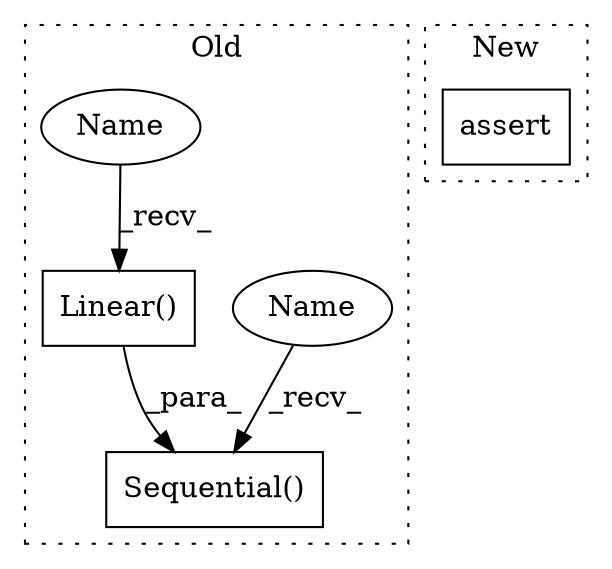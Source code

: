digraph G {
subgraph cluster0 {
1 [label="Linear()" a="75" s="4256,4282" l="10,1" shape="box"];
3 [label="Sequential()" a="75" s="4223,4283" l="14,1" shape="box"];
4 [label="Name" a="87" s="4223" l="2" shape="ellipse"];
5 [label="Name" a="87" s="4256" l="2" shape="ellipse"];
label = "Old";
style="dotted";
}
subgraph cluster1 {
2 [label="assert" a="65" s="3058" l="7" shape="box"];
label = "New";
style="dotted";
}
1 -> 3 [label="_para_"];
4 -> 3 [label="_recv_"];
5 -> 1 [label="_recv_"];
}